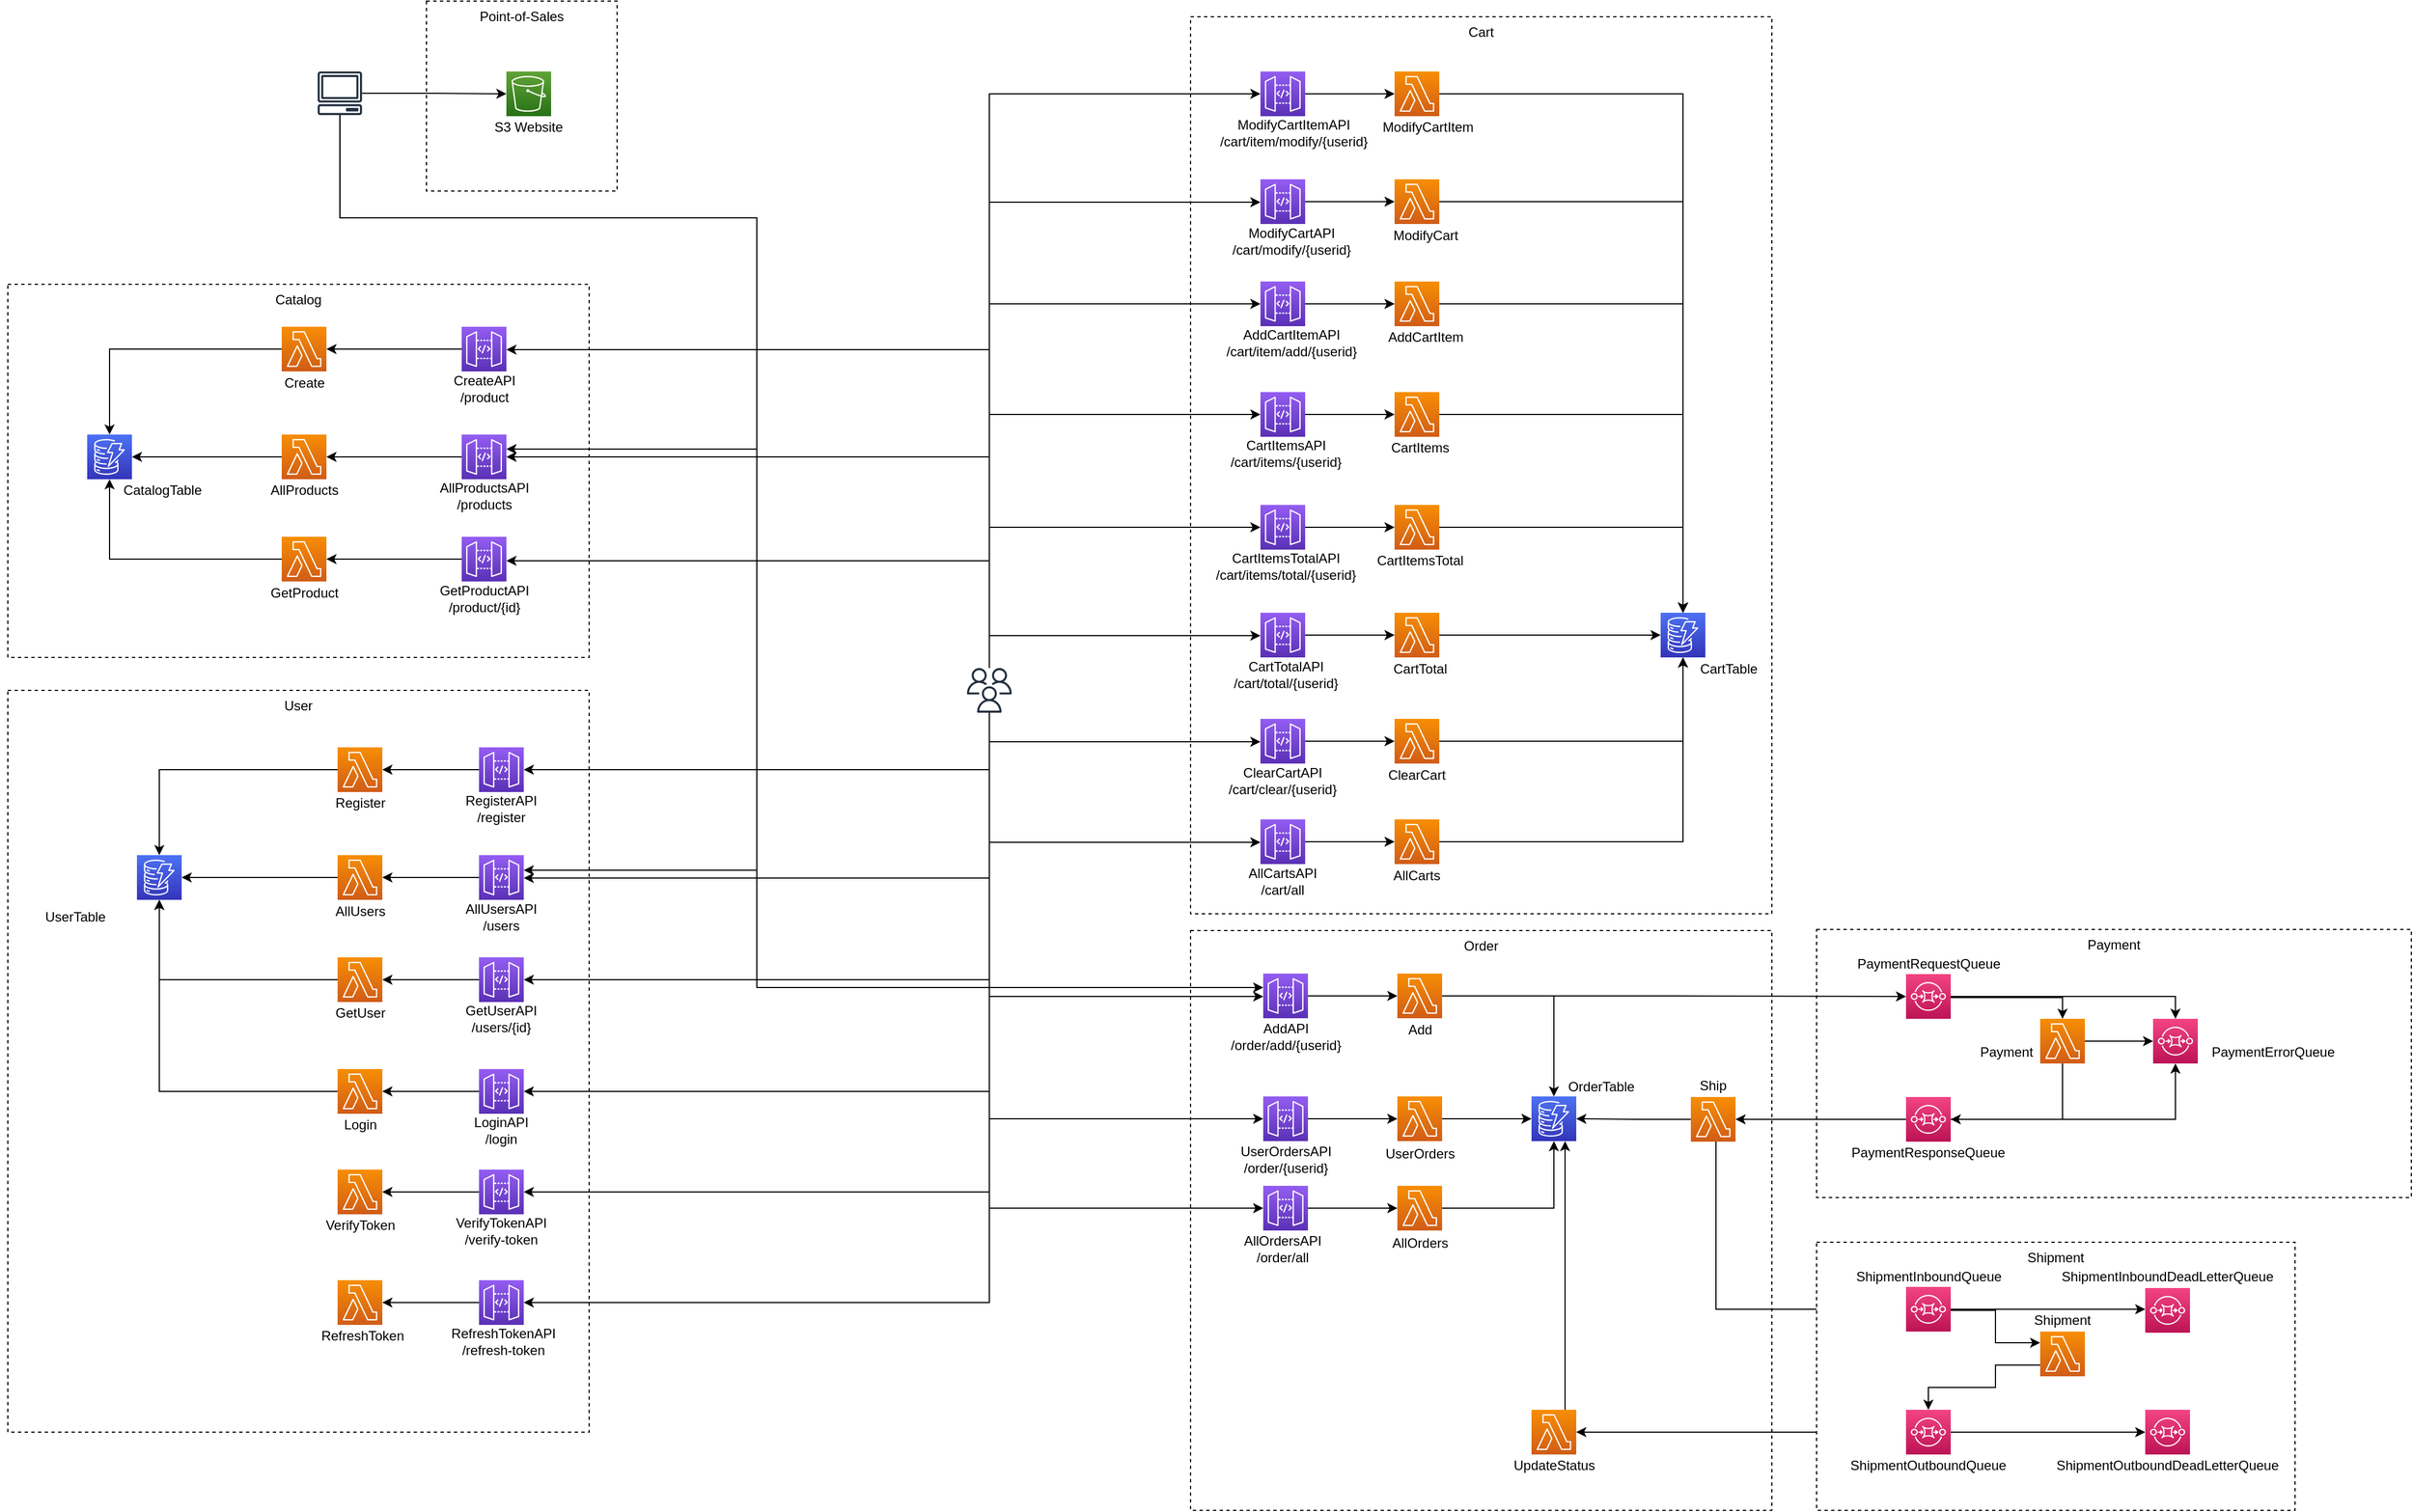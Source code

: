 <mxfile version="12.5.3" type="device"><diagram id="GlIQfp0PK4Rr-_UA781B" name="SQS"><mxGraphModel dx="2817" dy="1904" grid="0" gridSize="10" guides="1" tooltips="1" connect="1" arrows="1" fold="1" page="0" pageScale="1" pageWidth="850" pageHeight="1100" math="0" shadow="0"><root><mxCell id="0"/><mxCell id="1" parent="0"/><mxCell id="ciYeendHzN4KWBHaW0U7-104" value="Order" style="dashed=1;verticalAlign=top;fontStyle=0;" parent="1" vertex="1"><mxGeometry x="320" y="41" width="520" height="519" as="geometry"/></mxCell><mxCell id="ciYeendHzN4KWBHaW0U7-26" value="Payment" style="dashed=1;verticalAlign=top;fontStyle=0;" parent="1" vertex="1"><mxGeometry x="880" y="40" width="532" height="240" as="geometry"/></mxCell><mxCell id="ciYeendHzN4KWBHaW0U7-101" style="edgeStyle=orthogonalEdgeStyle;rounded=0;orthogonalLoop=1;jettySize=auto;html=1;" parent="1" source="AyliFi3YGTevJ2c-13lU-15" target="ciYeendHzN4KWBHaW0U7-62" edge="1"><mxGeometry relative="1" as="geometry"><mxPoint x="960" y="460" as="sourcePoint"/></mxGeometry></mxCell><mxCell id="65Og6Cd63HUB4HlVWynY-3" style="edgeStyle=orthogonalEdgeStyle;rounded=0;orthogonalLoop=1;jettySize=auto;html=1;" parent="1" source="ciYeendHzN4KWBHaW0U7-3" target="65Og6Cd63HUB4HlVWynY-1" edge="1"><mxGeometry relative="1" as="geometry"><Array as="points"><mxPoint x="1201" y="100"/></Array></mxGeometry></mxCell><mxCell id="ciYeendHzN4KWBHaW0U7-3" value="" style="outlineConnect=0;fontColor=#232F3E;gradientColor=#F34482;gradientDirection=north;fillColor=#BC1356;strokeColor=#ffffff;dashed=0;verticalLabelPosition=bottom;verticalAlign=top;align=center;html=1;fontSize=12;fontStyle=0;aspect=fixed;shape=mxgraph.aws4.resourceIcon;resIcon=mxgraph.aws4.sqs;" parent="1" vertex="1"><mxGeometry x="960" y="80" width="40" height="40" as="geometry"/></mxCell><mxCell id="ciYeendHzN4KWBHaW0U7-103" style="edgeStyle=orthogonalEdgeStyle;rounded=0;orthogonalLoop=1;jettySize=auto;html=1;" parent="1" source="ciYeendHzN4KWBHaW0U7-10" target="ciYeendHzN4KWBHaW0U7-55" edge="1"><mxGeometry relative="1" as="geometry"/></mxCell><mxCell id="65Og6Cd63HUB4HlVWynY-4" style="edgeStyle=orthogonalEdgeStyle;rounded=0;orthogonalLoop=1;jettySize=auto;html=1;" parent="1" source="ciYeendHzN4KWBHaW0U7-10" target="65Og6Cd63HUB4HlVWynY-1" edge="1"><mxGeometry relative="1" as="geometry"/></mxCell><mxCell id="ciYeendHzN4KWBHaW0U7-10" value="" style="outlineConnect=0;fontColor=#232F3E;gradientColor=#F34482;gradientDirection=north;fillColor=#BC1356;strokeColor=#ffffff;dashed=0;verticalLabelPosition=bottom;verticalAlign=top;align=center;html=1;fontSize=12;fontStyle=0;aspect=fixed;shape=mxgraph.aws4.resourceIcon;resIcon=mxgraph.aws4.sqs;" parent="1" vertex="1"><mxGeometry x="960" y="190" width="40" height="40" as="geometry"/></mxCell><mxCell id="ciYeendHzN4KWBHaW0U7-15" style="edgeStyle=orthogonalEdgeStyle;rounded=0;orthogonalLoop=1;jettySize=auto;html=1;" parent="1" source="ciYeendHzN4KWBHaW0U7-12" target="ciYeendHzN4KWBHaW0U7-10" edge="1"><mxGeometry relative="1" as="geometry"><Array as="points"><mxPoint x="1100" y="210"/></Array></mxGeometry></mxCell><mxCell id="65Og6Cd63HUB4HlVWynY-5" style="edgeStyle=orthogonalEdgeStyle;rounded=0;orthogonalLoop=1;jettySize=auto;html=1;" parent="1" source="ciYeendHzN4KWBHaW0U7-12" target="65Og6Cd63HUB4HlVWynY-1" edge="1"><mxGeometry relative="1" as="geometry"/></mxCell><mxCell id="ciYeendHzN4KWBHaW0U7-12" value="" style="outlineConnect=0;fontColor=#232F3E;gradientColor=#F78E04;gradientDirection=north;fillColor=#D05C17;strokeColor=#ffffff;dashed=0;verticalLabelPosition=bottom;verticalAlign=top;align=center;html=1;fontSize=12;fontStyle=0;aspect=fixed;shape=mxgraph.aws4.resourceIcon;resIcon=mxgraph.aws4.lambda;" parent="1" vertex="1"><mxGeometry x="1080" y="120" width="40" height="40" as="geometry"/></mxCell><mxCell id="ciYeendHzN4KWBHaW0U7-14" style="edgeStyle=orthogonalEdgeStyle;rounded=0;orthogonalLoop=1;jettySize=auto;html=1;" parent="1" source="ciYeendHzN4KWBHaW0U7-3" target="ciYeendHzN4KWBHaW0U7-12" edge="1"><mxGeometry relative="1" as="geometry"><Array as="points"><mxPoint x="1100" y="101"/></Array></mxGeometry></mxCell><mxCell id="ciYeendHzN4KWBHaW0U7-16" value="PaymentRequestQueue" style="text;html=1;strokeColor=none;fillColor=none;align=center;verticalAlign=middle;whiteSpace=wrap;rounded=0;" parent="1" vertex="1"><mxGeometry x="912.5" y="61" width="135" height="20" as="geometry"/></mxCell><mxCell id="ciYeendHzN4KWBHaW0U7-17" value="PaymentResponseQueue" style="text;html=1;strokeColor=none;fillColor=none;align=center;verticalAlign=middle;whiteSpace=wrap;rounded=0;" parent="1" vertex="1"><mxGeometry x="906" y="230" width="148" height="20" as="geometry"/></mxCell><mxCell id="ciYeendHzN4KWBHaW0U7-18" value="Payment" style="text;html=1;strokeColor=none;fillColor=none;align=center;verticalAlign=middle;whiteSpace=wrap;rounded=0;" parent="1" vertex="1"><mxGeometry x="1020" y="140" width="60" height="20" as="geometry"/></mxCell><mxCell id="ciYeendHzN4KWBHaW0U7-50" style="edgeStyle=orthogonalEdgeStyle;rounded=0;orthogonalLoop=1;jettySize=auto;html=1;" parent="1" source="ciYeendHzN4KWBHaW0U7-46" target="ciYeendHzN4KWBHaW0U7-47" edge="1"><mxGeometry relative="1" as="geometry"><Array as="points"><mxPoint x="645" y="100"/></Array></mxGeometry></mxCell><mxCell id="ciYeendHzN4KWBHaW0U7-100" style="edgeStyle=orthogonalEdgeStyle;rounded=0;orthogonalLoop=1;jettySize=auto;html=1;" parent="1" source="ciYeendHzN4KWBHaW0U7-46" target="ciYeendHzN4KWBHaW0U7-3" edge="1"><mxGeometry relative="1" as="geometry"/></mxCell><mxCell id="ciYeendHzN4KWBHaW0U7-46" value="" style="outlineConnect=0;fontColor=#232F3E;gradientColor=#F78E04;gradientDirection=north;fillColor=#D05C17;strokeColor=#ffffff;dashed=0;verticalLabelPosition=bottom;verticalAlign=top;align=center;html=1;fontSize=12;fontStyle=0;aspect=fixed;shape=mxgraph.aws4.resourceIcon;resIcon=mxgraph.aws4.lambda;" parent="1" vertex="1"><mxGeometry x="505" y="79.5" width="40" height="40" as="geometry"/></mxCell><mxCell id="ciYeendHzN4KWBHaW0U7-47" value="" style="outlineConnect=0;fontColor=#232F3E;gradientColor=#4D72F3;gradientDirection=north;fillColor=#3334B9;strokeColor=#ffffff;dashed=0;verticalLabelPosition=bottom;verticalAlign=top;align=center;html=1;fontSize=12;fontStyle=0;aspect=fixed;shape=mxgraph.aws4.resourceIcon;resIcon=mxgraph.aws4.dynamodb;" parent="1" vertex="1"><mxGeometry x="625" y="189.5" width="40" height="40" as="geometry"/></mxCell><mxCell id="ciYeendHzN4KWBHaW0U7-48" value="OrderTable" style="text;html=1;strokeColor=none;fillColor=none;align=center;verticalAlign=middle;whiteSpace=wrap;rounded=0;" parent="1" vertex="1"><mxGeometry x="619.5" y="170.5" width="135" height="20" as="geometry"/></mxCell><mxCell id="ciYeendHzN4KWBHaW0U7-49" value="Add" style="text;html=1;strokeColor=none;fillColor=none;align=center;verticalAlign=middle;whiteSpace=wrap;rounded=0;" parent="1" vertex="1"><mxGeometry x="457.5" y="119.5" width="135" height="20" as="geometry"/></mxCell><mxCell id="ciYeendHzN4KWBHaW0U7-53" style="edgeStyle=orthogonalEdgeStyle;rounded=0;orthogonalLoop=1;jettySize=auto;html=1;" parent="1" source="ciYeendHzN4KWBHaW0U7-52" target="ciYeendHzN4KWBHaW0U7-46" edge="1"><mxGeometry relative="1" as="geometry"/></mxCell><mxCell id="ciYeendHzN4KWBHaW0U7-52" value="" style="outlineConnect=0;fontColor=#232F3E;gradientColor=#945DF2;gradientDirection=north;fillColor=#5A30B5;strokeColor=#ffffff;dashed=0;verticalLabelPosition=bottom;verticalAlign=top;align=center;html=1;fontSize=12;fontStyle=0;aspect=fixed;shape=mxgraph.aws4.resourceIcon;resIcon=mxgraph.aws4.api_gateway;" parent="1" vertex="1"><mxGeometry x="385" y="79.5" width="40" height="40" as="geometry"/></mxCell><mxCell id="ciYeendHzN4KWBHaW0U7-54" value="AddAPI&lt;br&gt;/order/add/{userid}" style="text;html=1;strokeColor=none;fillColor=none;align=center;verticalAlign=middle;whiteSpace=wrap;rounded=0;" parent="1" vertex="1"><mxGeometry x="337.5" y="120.5" width="135" height="30" as="geometry"/></mxCell><mxCell id="ciYeendHzN4KWBHaW0U7-60" style="edgeStyle=orthogonalEdgeStyle;rounded=0;orthogonalLoop=1;jettySize=auto;html=1;" parent="1" source="ciYeendHzN4KWBHaW0U7-55" target="AyliFi3YGTevJ2c-13lU-13" edge="1"><mxGeometry relative="1" as="geometry"><Array as="points"><mxPoint x="790" y="380"/></Array><mxPoint x="960" y="380" as="targetPoint"/></mxGeometry></mxCell><mxCell id="ciYeendHzN4KWBHaW0U7-102" style="edgeStyle=orthogonalEdgeStyle;rounded=0;orthogonalLoop=1;jettySize=auto;html=1;" parent="1" source="ciYeendHzN4KWBHaW0U7-55" target="ciYeendHzN4KWBHaW0U7-47" edge="1"><mxGeometry relative="1" as="geometry"/></mxCell><mxCell id="ciYeendHzN4KWBHaW0U7-55" value="" style="outlineConnect=0;fontColor=#232F3E;gradientColor=#F78E04;gradientDirection=north;fillColor=#D05C17;strokeColor=#ffffff;dashed=0;verticalLabelPosition=bottom;verticalAlign=top;align=center;html=1;fontSize=12;fontStyle=0;aspect=fixed;shape=mxgraph.aws4.resourceIcon;resIcon=mxgraph.aws4.lambda;" parent="1" vertex="1"><mxGeometry x="767.5" y="190" width="40" height="40" as="geometry"/></mxCell><mxCell id="ciYeendHzN4KWBHaW0U7-56" value="Ship" style="text;html=1;strokeColor=none;fillColor=none;align=center;verticalAlign=middle;whiteSpace=wrap;rounded=0;" parent="1" vertex="1"><mxGeometry x="720" y="170" width="135" height="20" as="geometry"/></mxCell><mxCell id="ciYeendHzN4KWBHaW0U7-65" style="edgeStyle=orthogonalEdgeStyle;rounded=0;orthogonalLoop=1;jettySize=auto;html=1;" parent="1" source="ciYeendHzN4KWBHaW0U7-62" target="ciYeendHzN4KWBHaW0U7-47" edge="1"><mxGeometry relative="1" as="geometry"><Array as="points"><mxPoint x="655" y="400"/><mxPoint x="655" y="400"/></Array></mxGeometry></mxCell><mxCell id="ciYeendHzN4KWBHaW0U7-62" value="" style="outlineConnect=0;fontColor=#232F3E;gradientColor=#F78E04;gradientDirection=north;fillColor=#D05C17;strokeColor=#ffffff;dashed=0;verticalLabelPosition=bottom;verticalAlign=top;align=center;html=1;fontSize=12;fontStyle=0;aspect=fixed;shape=mxgraph.aws4.resourceIcon;resIcon=mxgraph.aws4.lambda;" parent="1" vertex="1"><mxGeometry x="625" y="470" width="40" height="40" as="geometry"/></mxCell><mxCell id="ciYeendHzN4KWBHaW0U7-63" value="UpdateStatus" style="text;html=1;strokeColor=none;fillColor=none;align=center;verticalAlign=middle;whiteSpace=wrap;rounded=0;" parent="1" vertex="1"><mxGeometry x="577.5" y="510" width="135" height="20" as="geometry"/></mxCell><mxCell id="ciYeendHzN4KWBHaW0U7-80" style="edgeStyle=orthogonalEdgeStyle;rounded=0;orthogonalLoop=1;jettySize=auto;html=1;" parent="1" source="ciYeendHzN4KWBHaW0U7-75" target="ciYeendHzN4KWBHaW0U7-47" edge="1"><mxGeometry relative="1" as="geometry"/></mxCell><mxCell id="ciYeendHzN4KWBHaW0U7-75" value="" style="outlineConnect=0;fontColor=#232F3E;gradientColor=#F78E04;gradientDirection=north;fillColor=#D05C17;strokeColor=#ffffff;dashed=0;verticalLabelPosition=bottom;verticalAlign=top;align=center;html=1;fontSize=12;fontStyle=0;aspect=fixed;shape=mxgraph.aws4.resourceIcon;resIcon=mxgraph.aws4.lambda;" parent="1" vertex="1"><mxGeometry x="505" y="269.5" width="40" height="40" as="geometry"/></mxCell><mxCell id="ciYeendHzN4KWBHaW0U7-76" value="AllOrders" style="text;html=1;strokeColor=none;fillColor=none;align=center;verticalAlign=middle;whiteSpace=wrap;rounded=0;" parent="1" vertex="1"><mxGeometry x="457.5" y="310.5" width="135" height="20" as="geometry"/></mxCell><mxCell id="ciYeendHzN4KWBHaW0U7-79" style="edgeStyle=orthogonalEdgeStyle;rounded=0;orthogonalLoop=1;jettySize=auto;html=1;" parent="1" source="ciYeendHzN4KWBHaW0U7-77" target="ciYeendHzN4KWBHaW0U7-75" edge="1"><mxGeometry relative="1" as="geometry"/></mxCell><mxCell id="ciYeendHzN4KWBHaW0U7-77" value="" style="outlineConnect=0;fontColor=#232F3E;gradientColor=#945DF2;gradientDirection=north;fillColor=#5A30B5;strokeColor=#ffffff;dashed=0;verticalLabelPosition=bottom;verticalAlign=top;align=center;html=1;fontSize=12;fontStyle=0;aspect=fixed;shape=mxgraph.aws4.resourceIcon;resIcon=mxgraph.aws4.api_gateway;" parent="1" vertex="1"><mxGeometry x="385" y="269.5" width="40" height="40" as="geometry"/></mxCell><mxCell id="ciYeendHzN4KWBHaW0U7-78" value="AllOrdersAPI&lt;br&gt;/order/all" style="text;html=1;strokeColor=none;fillColor=none;align=center;verticalAlign=middle;whiteSpace=wrap;rounded=0;" parent="1" vertex="1"><mxGeometry x="335" y="310.5" width="135" height="30" as="geometry"/></mxCell><mxCell id="ciYeendHzN4KWBHaW0U7-87" style="edgeStyle=orthogonalEdgeStyle;rounded=0;orthogonalLoop=1;jettySize=auto;html=1;" parent="1" source="ciYeendHzN4KWBHaW0U7-81" target="ciYeendHzN4KWBHaW0U7-47" edge="1"><mxGeometry relative="1" as="geometry"/></mxCell><mxCell id="ciYeendHzN4KWBHaW0U7-81" value="" style="outlineConnect=0;fontColor=#232F3E;gradientColor=#F78E04;gradientDirection=north;fillColor=#D05C17;strokeColor=#ffffff;dashed=0;verticalLabelPosition=bottom;verticalAlign=top;align=center;html=1;fontSize=12;fontStyle=0;aspect=fixed;shape=mxgraph.aws4.resourceIcon;resIcon=mxgraph.aws4.lambda;" parent="1" vertex="1"><mxGeometry x="505" y="189.5" width="40" height="40" as="geometry"/></mxCell><mxCell id="ciYeendHzN4KWBHaW0U7-83" style="edgeStyle=orthogonalEdgeStyle;rounded=0;orthogonalLoop=1;jettySize=auto;html=1;" parent="1" source="ciYeendHzN4KWBHaW0U7-84" target="ciYeendHzN4KWBHaW0U7-81" edge="1"><mxGeometry relative="1" as="geometry"/></mxCell><mxCell id="ciYeendHzN4KWBHaW0U7-84" value="" style="outlineConnect=0;fontColor=#232F3E;gradientColor=#945DF2;gradientDirection=north;fillColor=#5A30B5;strokeColor=#ffffff;dashed=0;verticalLabelPosition=bottom;verticalAlign=top;align=center;html=1;fontSize=12;fontStyle=0;aspect=fixed;shape=mxgraph.aws4.resourceIcon;resIcon=mxgraph.aws4.api_gateway;" parent="1" vertex="1"><mxGeometry x="385" y="189.5" width="40" height="40" as="geometry"/></mxCell><mxCell id="ciYeendHzN4KWBHaW0U7-85" value="UserOrdersAPI&lt;br&gt;/order/{userid}" style="text;html=1;strokeColor=none;fillColor=none;align=center;verticalAlign=middle;whiteSpace=wrap;rounded=0;" parent="1" vertex="1"><mxGeometry x="337.5" y="230.5" width="135" height="30" as="geometry"/></mxCell><mxCell id="ciYeendHzN4KWBHaW0U7-86" value="UserOrders" style="text;html=1;strokeColor=none;fillColor=none;align=center;verticalAlign=middle;whiteSpace=wrap;rounded=0;" parent="1" vertex="1"><mxGeometry x="457.5" y="230.5" width="135" height="20" as="geometry"/></mxCell><mxCell id="ciYeendHzN4KWBHaW0U7-107" style="edgeStyle=orthogonalEdgeStyle;rounded=0;orthogonalLoop=1;jettySize=auto;html=1;" parent="1" source="ciYeendHzN4KWBHaW0U7-105" target="ciYeendHzN4KWBHaW0U7-52" edge="1"><mxGeometry relative="1" as="geometry"><Array as="points"><mxPoint x="140" y="100"/></Array></mxGeometry></mxCell><mxCell id="ciYeendHzN4KWBHaW0U7-108" style="edgeStyle=orthogonalEdgeStyle;rounded=0;orthogonalLoop=1;jettySize=auto;html=1;" parent="1" source="ciYeendHzN4KWBHaW0U7-105" target="ciYeendHzN4KWBHaW0U7-84" edge="1"><mxGeometry relative="1" as="geometry"><Array as="points"><mxPoint x="180" y="209.5"/><mxPoint x="180" y="209.5"/></Array></mxGeometry></mxCell><mxCell id="ciYeendHzN4KWBHaW0U7-109" style="edgeStyle=orthogonalEdgeStyle;rounded=0;orthogonalLoop=1;jettySize=auto;html=1;" parent="1" source="ciYeendHzN4KWBHaW0U7-105" target="ciYeendHzN4KWBHaW0U7-77" edge="1"><mxGeometry relative="1" as="geometry"><Array as="points"><mxPoint x="140" y="289.5"/></Array></mxGeometry></mxCell><mxCell id="AyliFi3YGTevJ2c-13lU-83" style="edgeStyle=orthogonalEdgeStyle;rounded=0;orthogonalLoop=1;jettySize=auto;html=1;" parent="1" source="ciYeendHzN4KWBHaW0U7-105" target="AyliFi3YGTevJ2c-13lU-57" edge="1"><mxGeometry relative="1" as="geometry"><Array as="points"><mxPoint x="140" y="-38"/></Array></mxGeometry></mxCell><mxCell id="AyliFi3YGTevJ2c-13lU-84" style="edgeStyle=orthogonalEdgeStyle;rounded=0;orthogonalLoop=1;jettySize=auto;html=1;" parent="1" source="ciYeendHzN4KWBHaW0U7-105" target="AyliFi3YGTevJ2c-13lU-52" edge="1"><mxGeometry relative="1" as="geometry"><Array as="points"><mxPoint x="140" y="-128"/></Array></mxGeometry></mxCell><mxCell id="AyliFi3YGTevJ2c-13lU-85" style="edgeStyle=orthogonalEdgeStyle;rounded=0;orthogonalLoop=1;jettySize=auto;html=1;" parent="1" source="ciYeendHzN4KWBHaW0U7-105" target="AyliFi3YGTevJ2c-13lU-42" edge="1"><mxGeometry relative="1" as="geometry"><Array as="points"><mxPoint x="140" y="-223"/></Array></mxGeometry></mxCell><mxCell id="AyliFi3YGTevJ2c-13lU-86" style="edgeStyle=orthogonalEdgeStyle;rounded=0;orthogonalLoop=1;jettySize=auto;html=1;" parent="1" source="ciYeendHzN4KWBHaW0U7-105" target="AyliFi3YGTevJ2c-13lU-37" edge="1"><mxGeometry relative="1" as="geometry"><Array as="points"><mxPoint x="140" y="-320"/></Array></mxGeometry></mxCell><mxCell id="AyliFi3YGTevJ2c-13lU-87" style="edgeStyle=orthogonalEdgeStyle;rounded=0;orthogonalLoop=1;jettySize=auto;html=1;" parent="1" source="ciYeendHzN4KWBHaW0U7-105" target="AyliFi3YGTevJ2c-13lU-4" edge="1"><mxGeometry relative="1" as="geometry"><Array as="points"><mxPoint x="140" y="-421"/></Array></mxGeometry></mxCell><mxCell id="AyliFi3YGTevJ2c-13lU-88" style="edgeStyle=orthogonalEdgeStyle;rounded=0;orthogonalLoop=1;jettySize=auto;html=1;" parent="1" source="ciYeendHzN4KWBHaW0U7-105" target="AyliFi3YGTevJ2c-13lU-62" edge="1"><mxGeometry relative="1" as="geometry"><Array as="points"><mxPoint x="140" y="-520"/></Array></mxGeometry></mxCell><mxCell id="AyliFi3YGTevJ2c-13lU-89" style="edgeStyle=orthogonalEdgeStyle;rounded=0;orthogonalLoop=1;jettySize=auto;html=1;" parent="1" source="ciYeendHzN4KWBHaW0U7-105" target="AyliFi3YGTevJ2c-13lU-67" edge="1"><mxGeometry relative="1" as="geometry"><Array as="points"><mxPoint x="140" y="-611"/></Array></mxGeometry></mxCell><mxCell id="AyliFi3YGTevJ2c-13lU-90" style="edgeStyle=orthogonalEdgeStyle;rounded=0;orthogonalLoop=1;jettySize=auto;html=1;" parent="1" source="ciYeendHzN4KWBHaW0U7-105" target="AyliFi3YGTevJ2c-13lU-72" edge="1"><mxGeometry relative="1" as="geometry"><Array as="points"><mxPoint x="140" y="-708"/></Array></mxGeometry></mxCell><mxCell id="FCpaehqNtsftZBkvPRr4-52" style="edgeStyle=orthogonalEdgeStyle;rounded=0;orthogonalLoop=1;jettySize=auto;html=1;" parent="1" source="ciYeendHzN4KWBHaW0U7-105" target="FCpaehqNtsftZBkvPRr4-49" edge="1"><mxGeometry relative="1" as="geometry"><Array as="points"><mxPoint x="140" y="-479"/></Array></mxGeometry></mxCell><mxCell id="FCpaehqNtsftZBkvPRr4-53" style="edgeStyle=orthogonalEdgeStyle;rounded=0;orthogonalLoop=1;jettySize=auto;html=1;" parent="1" source="ciYeendHzN4KWBHaW0U7-105" target="FCpaehqNtsftZBkvPRr4-43" edge="1"><mxGeometry relative="1" as="geometry"><Array as="points"><mxPoint x="140" y="-383"/></Array></mxGeometry></mxCell><mxCell id="FCpaehqNtsftZBkvPRr4-54" style="edgeStyle=orthogonalEdgeStyle;rounded=0;orthogonalLoop=1;jettySize=auto;html=1;" parent="1" source="ciYeendHzN4KWBHaW0U7-105" target="FCpaehqNtsftZBkvPRr4-37" edge="1"><mxGeometry relative="1" as="geometry"><Array as="points"><mxPoint x="140" y="-290"/></Array></mxGeometry></mxCell><mxCell id="xK-5kSghABpDWBLr4OKM-38" style="edgeStyle=orthogonalEdgeStyle;rounded=0;orthogonalLoop=1;jettySize=auto;html=1;" parent="1" source="ciYeendHzN4KWBHaW0U7-105" target="xK-5kSghABpDWBLr4OKM-19" edge="1"><mxGeometry relative="1" as="geometry"><Array as="points"><mxPoint x="140" y="-103"/></Array></mxGeometry></mxCell><mxCell id="xK-5kSghABpDWBLr4OKM-39" style="edgeStyle=orthogonalEdgeStyle;rounded=0;orthogonalLoop=1;jettySize=auto;html=1;" parent="1" source="ciYeendHzN4KWBHaW0U7-105" target="xK-5kSghABpDWBLr4OKM-34" edge="1"><mxGeometry relative="1" as="geometry"><Array as="points"><mxPoint x="140" y="374"/></Array></mxGeometry></mxCell><mxCell id="xK-5kSghABpDWBLr4OKM-40" style="edgeStyle=orthogonalEdgeStyle;rounded=0;orthogonalLoop=1;jettySize=auto;html=1;" parent="1" source="ciYeendHzN4KWBHaW0U7-105" target="xK-5kSghABpDWBLr4OKM-29" edge="1"><mxGeometry relative="1" as="geometry"><Array as="points"><mxPoint x="140" y="275"/></Array></mxGeometry></mxCell><mxCell id="xK-5kSghABpDWBLr4OKM-41" style="edgeStyle=orthogonalEdgeStyle;rounded=0;orthogonalLoop=1;jettySize=auto;html=1;" parent="1" source="ciYeendHzN4KWBHaW0U7-105" target="xK-5kSghABpDWBLr4OKM-24" edge="1"><mxGeometry relative="1" as="geometry"><Array as="points"><mxPoint x="140" y="185"/></Array></mxGeometry></mxCell><mxCell id="xK-5kSghABpDWBLr4OKM-42" style="edgeStyle=orthogonalEdgeStyle;rounded=0;orthogonalLoop=1;jettySize=auto;html=1;" parent="1" source="ciYeendHzN4KWBHaW0U7-105" target="xK-5kSghABpDWBLr4OKM-13" edge="1"><mxGeometry relative="1" as="geometry"><Array as="points"><mxPoint x="140" y="-6"/></Array></mxGeometry></mxCell><mxCell id="xK-5kSghABpDWBLr4OKM-43" style="edgeStyle=orthogonalEdgeStyle;rounded=0;orthogonalLoop=1;jettySize=auto;html=1;" parent="1" source="ciYeendHzN4KWBHaW0U7-105" target="xK-5kSghABpDWBLr4OKM-7" edge="1"><mxGeometry relative="1" as="geometry"><Array as="points"><mxPoint x="140" y="85"/></Array></mxGeometry></mxCell><mxCell id="ciYeendHzN4KWBHaW0U7-105" value="" style="outlineConnect=0;fontColor=#232F3E;gradientColor=none;fillColor=#232F3E;strokeColor=none;dashed=0;verticalLabelPosition=bottom;verticalAlign=top;align=center;html=1;fontSize=12;fontStyle=0;aspect=fixed;pointerEvents=1;shape=mxgraph.aws4.users;" parent="1" vertex="1"><mxGeometry x="120" y="-194" width="40" height="40" as="geometry"/></mxCell><mxCell id="AyliFi3YGTevJ2c-13lU-1" value="Cart" style="dashed=1;verticalAlign=top;fontStyle=0;fillColor=none;" parent="1" vertex="1"><mxGeometry x="320" y="-777" width="520" height="803" as="geometry"/></mxCell><mxCell id="AyliFi3YGTevJ2c-13lU-2" value="" style="outlineConnect=0;fontColor=#232F3E;gradientColor=#4D72F3;gradientDirection=north;fillColor=#3334B9;strokeColor=#ffffff;dashed=0;verticalLabelPosition=bottom;verticalAlign=top;align=center;html=1;fontSize=12;fontStyle=0;aspect=fixed;shape=mxgraph.aws4.resourceIcon;resIcon=mxgraph.aws4.dynamodb;" parent="1" vertex="1"><mxGeometry x="740.5" y="-243.5" width="40" height="40" as="geometry"/></mxCell><mxCell id="AyliFi3YGTevJ2c-13lU-6" style="edgeStyle=orthogonalEdgeStyle;rounded=0;orthogonalLoop=1;jettySize=auto;html=1;" parent="1" source="AyliFi3YGTevJ2c-13lU-3" target="AyliFi3YGTevJ2c-13lU-2" edge="1"><mxGeometry relative="1" as="geometry"/></mxCell><mxCell id="AyliFi3YGTevJ2c-13lU-3" value="" style="outlineConnect=0;fontColor=#232F3E;gradientColor=#F78E04;gradientDirection=north;fillColor=#D05C17;strokeColor=#ffffff;dashed=0;verticalLabelPosition=bottom;verticalAlign=top;align=center;html=1;fontSize=12;fontStyle=0;aspect=fixed;shape=mxgraph.aws4.resourceIcon;resIcon=mxgraph.aws4.lambda;" parent="1" vertex="1"><mxGeometry x="502.5" y="-441" width="40" height="40" as="geometry"/></mxCell><mxCell id="AyliFi3YGTevJ2c-13lU-5" style="edgeStyle=orthogonalEdgeStyle;rounded=0;orthogonalLoop=1;jettySize=auto;html=1;" parent="1" source="AyliFi3YGTevJ2c-13lU-4" target="AyliFi3YGTevJ2c-13lU-3" edge="1"><mxGeometry relative="1" as="geometry"/></mxCell><mxCell id="AyliFi3YGTevJ2c-13lU-4" value="" style="outlineConnect=0;fontColor=#232F3E;gradientColor=#945DF2;gradientDirection=north;fillColor=#5A30B5;strokeColor=#ffffff;dashed=0;verticalLabelPosition=bottom;verticalAlign=top;align=center;html=1;fontSize=12;fontStyle=0;aspect=fixed;shape=mxgraph.aws4.resourceIcon;resIcon=mxgraph.aws4.api_gateway;" parent="1" vertex="1"><mxGeometry x="382.5" y="-441" width="40" height="40" as="geometry"/></mxCell><mxCell id="AyliFi3YGTevJ2c-13lU-11" value="Shipment" style="dashed=1;verticalAlign=top;fontStyle=0;" parent="1" vertex="1"><mxGeometry x="880" y="320" width="428" height="240" as="geometry"/></mxCell><mxCell id="AyliFi3YGTevJ2c-13lU-12" style="edgeStyle=orthogonalEdgeStyle;rounded=0;orthogonalLoop=1;jettySize=auto;html=1;" parent="1" source="AyliFi3YGTevJ2c-13lU-13" target="AyliFi3YGTevJ2c-13lU-22" edge="1"><mxGeometry relative="1" as="geometry"><Array as="points"><mxPoint x="1180" y="370"/></Array></mxGeometry></mxCell><mxCell id="AyliFi3YGTevJ2c-13lU-13" value="" style="outlineConnect=0;fontColor=#232F3E;gradientColor=#F34482;gradientDirection=north;fillColor=#BC1356;strokeColor=#ffffff;dashed=0;verticalLabelPosition=bottom;verticalAlign=top;align=center;html=1;fontSize=12;fontStyle=0;aspect=fixed;shape=mxgraph.aws4.resourceIcon;resIcon=mxgraph.aws4.sqs;" parent="1" vertex="1"><mxGeometry x="960" y="360" width="40" height="40" as="geometry"/></mxCell><mxCell id="AyliFi3YGTevJ2c-13lU-14" style="edgeStyle=orthogonalEdgeStyle;rounded=0;orthogonalLoop=1;jettySize=auto;html=1;" parent="1" source="AyliFi3YGTevJ2c-13lU-15" target="AyliFi3YGTevJ2c-13lU-24" edge="1"><mxGeometry relative="1" as="geometry"/></mxCell><mxCell id="AyliFi3YGTevJ2c-13lU-15" value="" style="outlineConnect=0;fontColor=#232F3E;gradientColor=#F34482;gradientDirection=north;fillColor=#BC1356;strokeColor=#ffffff;dashed=0;verticalLabelPosition=bottom;verticalAlign=top;align=center;html=1;fontSize=12;fontStyle=0;aspect=fixed;shape=mxgraph.aws4.resourceIcon;resIcon=mxgraph.aws4.sqs;" parent="1" vertex="1"><mxGeometry x="960" y="470" width="40" height="40" as="geometry"/></mxCell><mxCell id="AyliFi3YGTevJ2c-13lU-16" style="edgeStyle=orthogonalEdgeStyle;rounded=0;orthogonalLoop=1;jettySize=auto;html=1;" parent="1" source="AyliFi3YGTevJ2c-13lU-17" target="AyliFi3YGTevJ2c-13lU-15" edge="1"><mxGeometry relative="1" as="geometry"><Array as="points"><mxPoint x="1040" y="430"/><mxPoint x="1040" y="450"/></Array></mxGeometry></mxCell><mxCell id="AyliFi3YGTevJ2c-13lU-17" value="" style="outlineConnect=0;fontColor=#232F3E;gradientColor=#F78E04;gradientDirection=north;fillColor=#D05C17;strokeColor=#ffffff;dashed=0;verticalLabelPosition=bottom;verticalAlign=top;align=center;html=1;fontSize=12;fontStyle=0;aspect=fixed;shape=mxgraph.aws4.resourceIcon;resIcon=mxgraph.aws4.lambda;" parent="1" vertex="1"><mxGeometry x="1080" y="400" width="40" height="40" as="geometry"/></mxCell><mxCell id="AyliFi3YGTevJ2c-13lU-18" style="edgeStyle=orthogonalEdgeStyle;rounded=0;orthogonalLoop=1;jettySize=auto;html=1;" parent="1" source="AyliFi3YGTevJ2c-13lU-13" target="AyliFi3YGTevJ2c-13lU-17" edge="1"><mxGeometry relative="1" as="geometry"><Array as="points"><mxPoint x="1040" y="381"/><mxPoint x="1040" y="410"/></Array></mxGeometry></mxCell><mxCell id="AyliFi3YGTevJ2c-13lU-19" value="ShipmentInboundQueue" style="text;html=1;strokeColor=none;fillColor=none;align=center;verticalAlign=middle;whiteSpace=wrap;rounded=0;" parent="1" vertex="1"><mxGeometry x="912.5" y="341" width="135" height="20" as="geometry"/></mxCell><mxCell id="AyliFi3YGTevJ2c-13lU-20" value="ShipmentOutboundQueue" style="text;html=1;strokeColor=none;fillColor=none;align=center;verticalAlign=middle;whiteSpace=wrap;rounded=0;" parent="1" vertex="1"><mxGeometry x="906" y="510" width="148" height="20" as="geometry"/></mxCell><mxCell id="AyliFi3YGTevJ2c-13lU-21" value="Shipment" style="text;html=1;strokeColor=none;fillColor=none;align=center;verticalAlign=middle;whiteSpace=wrap;rounded=0;" parent="1" vertex="1"><mxGeometry x="1070" y="380" width="60" height="20" as="geometry"/></mxCell><mxCell id="AyliFi3YGTevJ2c-13lU-22" value="" style="outlineConnect=0;fontColor=#232F3E;gradientColor=#F34482;gradientDirection=north;fillColor=#BC1356;strokeColor=#ffffff;dashed=0;verticalLabelPosition=bottom;verticalAlign=top;align=center;html=1;fontSize=12;fontStyle=0;aspect=fixed;shape=mxgraph.aws4.resourceIcon;resIcon=mxgraph.aws4.sqs;" parent="1" vertex="1"><mxGeometry x="1174" y="361" width="40" height="40" as="geometry"/></mxCell><mxCell id="AyliFi3YGTevJ2c-13lU-23" value="ShipmentInboundDeadLetterQueue" style="text;html=1;strokeColor=none;fillColor=none;align=center;verticalAlign=middle;whiteSpace=wrap;rounded=0;" parent="1" vertex="1"><mxGeometry x="1152" y="341" width="84" height="20" as="geometry"/></mxCell><mxCell id="AyliFi3YGTevJ2c-13lU-24" value="" style="outlineConnect=0;fontColor=#232F3E;gradientColor=#F34482;gradientDirection=north;fillColor=#BC1356;strokeColor=#ffffff;dashed=0;verticalLabelPosition=bottom;verticalAlign=top;align=center;html=1;fontSize=12;fontStyle=0;aspect=fixed;shape=mxgraph.aws4.resourceIcon;resIcon=mxgraph.aws4.sqs;" parent="1" vertex="1"><mxGeometry x="1174" y="470" width="40" height="40" as="geometry"/></mxCell><mxCell id="AyliFi3YGTevJ2c-13lU-25" value="ShipmentOutboundDeadLetterQueue" style="text;html=1;strokeColor=none;fillColor=none;align=center;verticalAlign=middle;whiteSpace=wrap;rounded=0;" parent="1" vertex="1"><mxGeometry x="1152" y="510" width="84" height="20" as="geometry"/></mxCell><mxCell id="AyliFi3YGTevJ2c-13lU-28" value="CartTable" style="text;html=1;strokeColor=none;fillColor=none;align=center;verticalAlign=middle;whiteSpace=wrap;rounded=0;" parent="1" vertex="1"><mxGeometry x="734" y="-203.5" width="135" height="20" as="geometry"/></mxCell><mxCell id="AyliFi3YGTevJ2c-13lU-29" value="CartItems" style="text;html=1;strokeColor=none;fillColor=none;align=center;verticalAlign=middle;whiteSpace=wrap;rounded=0;" parent="1" vertex="1"><mxGeometry x="457.5" y="-401" width="135" height="20" as="geometry"/></mxCell><mxCell id="AyliFi3YGTevJ2c-13lU-30" value="CartItemsAPI&lt;br&gt;/cart/items/{userid}" style="text;html=1;strokeColor=none;fillColor=none;align=center;verticalAlign=middle;whiteSpace=wrap;rounded=0;" parent="1" vertex="1"><mxGeometry x="337.5" y="-401" width="135" height="30" as="geometry"/></mxCell><mxCell id="AyliFi3YGTevJ2c-13lU-78" style="edgeStyle=orthogonalEdgeStyle;rounded=0;orthogonalLoop=1;jettySize=auto;html=1;" parent="1" source="AyliFi3YGTevJ2c-13lU-35" target="AyliFi3YGTevJ2c-13lU-2" edge="1"><mxGeometry relative="1" as="geometry"/></mxCell><mxCell id="AyliFi3YGTevJ2c-13lU-35" value="" style="outlineConnect=0;fontColor=#232F3E;gradientColor=#F78E04;gradientDirection=north;fillColor=#D05C17;strokeColor=#ffffff;dashed=0;verticalLabelPosition=bottom;verticalAlign=top;align=center;html=1;fontSize=12;fontStyle=0;aspect=fixed;shape=mxgraph.aws4.resourceIcon;resIcon=mxgraph.aws4.lambda;" parent="1" vertex="1"><mxGeometry x="502.5" y="-340" width="40" height="40" as="geometry"/></mxCell><mxCell id="AyliFi3YGTevJ2c-13lU-36" style="edgeStyle=orthogonalEdgeStyle;rounded=0;orthogonalLoop=1;jettySize=auto;html=1;" parent="1" source="AyliFi3YGTevJ2c-13lU-37" target="AyliFi3YGTevJ2c-13lU-35" edge="1"><mxGeometry relative="1" as="geometry"/></mxCell><mxCell id="AyliFi3YGTevJ2c-13lU-37" value="" style="outlineConnect=0;fontColor=#232F3E;gradientColor=#945DF2;gradientDirection=north;fillColor=#5A30B5;strokeColor=#ffffff;dashed=0;verticalLabelPosition=bottom;verticalAlign=top;align=center;html=1;fontSize=12;fontStyle=0;aspect=fixed;shape=mxgraph.aws4.resourceIcon;resIcon=mxgraph.aws4.api_gateway;" parent="1" vertex="1"><mxGeometry x="382.5" y="-340" width="40" height="40" as="geometry"/></mxCell><mxCell id="AyliFi3YGTevJ2c-13lU-38" value="CartItemsTotal" style="text;html=1;strokeColor=none;fillColor=none;align=center;verticalAlign=middle;whiteSpace=wrap;rounded=0;" parent="1" vertex="1"><mxGeometry x="457.5" y="-300" width="135" height="20" as="geometry"/></mxCell><mxCell id="AyliFi3YGTevJ2c-13lU-39" value="CartItemsTotalAPI&lt;br&gt;/cart/items/total/{userid}" style="text;html=1;strokeColor=none;fillColor=none;align=center;verticalAlign=middle;whiteSpace=wrap;rounded=0;" parent="1" vertex="1"><mxGeometry x="337.5" y="-300" width="135" height="30" as="geometry"/></mxCell><mxCell id="AyliFi3YGTevJ2c-13lU-80" style="edgeStyle=orthogonalEdgeStyle;rounded=0;orthogonalLoop=1;jettySize=auto;html=1;" parent="1" source="AyliFi3YGTevJ2c-13lU-40" target="AyliFi3YGTevJ2c-13lU-2" edge="1"><mxGeometry relative="1" as="geometry"/></mxCell><mxCell id="AyliFi3YGTevJ2c-13lU-40" value="" style="outlineConnect=0;fontColor=#232F3E;gradientColor=#F78E04;gradientDirection=north;fillColor=#D05C17;strokeColor=#ffffff;dashed=0;verticalLabelPosition=bottom;verticalAlign=top;align=center;html=1;fontSize=12;fontStyle=0;aspect=fixed;shape=mxgraph.aws4.resourceIcon;resIcon=mxgraph.aws4.lambda;" parent="1" vertex="1"><mxGeometry x="502.5" y="-243.5" width="40" height="40" as="geometry"/></mxCell><mxCell id="AyliFi3YGTevJ2c-13lU-41" style="edgeStyle=orthogonalEdgeStyle;rounded=0;orthogonalLoop=1;jettySize=auto;html=1;" parent="1" source="AyliFi3YGTevJ2c-13lU-42" target="AyliFi3YGTevJ2c-13lU-40" edge="1"><mxGeometry relative="1" as="geometry"/></mxCell><mxCell id="AyliFi3YGTevJ2c-13lU-42" value="" style="outlineConnect=0;fontColor=#232F3E;gradientColor=#945DF2;gradientDirection=north;fillColor=#5A30B5;strokeColor=#ffffff;dashed=0;verticalLabelPosition=bottom;verticalAlign=top;align=center;html=1;fontSize=12;fontStyle=0;aspect=fixed;shape=mxgraph.aws4.resourceIcon;resIcon=mxgraph.aws4.api_gateway;" parent="1" vertex="1"><mxGeometry x="382.5" y="-243.5" width="40" height="40" as="geometry"/></mxCell><mxCell id="AyliFi3YGTevJ2c-13lU-43" value="CartTotal" style="text;html=1;strokeColor=none;fillColor=none;align=center;verticalAlign=middle;whiteSpace=wrap;rounded=0;" parent="1" vertex="1"><mxGeometry x="457.5" y="-203.5" width="135" height="20" as="geometry"/></mxCell><mxCell id="AyliFi3YGTevJ2c-13lU-44" value="CartTotalAPI&lt;br&gt;/cart/total/{userid}" style="text;html=1;strokeColor=none;fillColor=none;align=center;verticalAlign=middle;whiteSpace=wrap;rounded=0;" parent="1" vertex="1"><mxGeometry x="337.5" y="-203.5" width="135" height="30" as="geometry"/></mxCell><mxCell id="AyliFi3YGTevJ2c-13lU-81" style="edgeStyle=orthogonalEdgeStyle;rounded=0;orthogonalLoop=1;jettySize=auto;html=1;" parent="1" source="AyliFi3YGTevJ2c-13lU-50" target="AyliFi3YGTevJ2c-13lU-2" edge="1"><mxGeometry relative="1" as="geometry"/></mxCell><mxCell id="AyliFi3YGTevJ2c-13lU-50" value="" style="outlineConnect=0;fontColor=#232F3E;gradientColor=#F78E04;gradientDirection=north;fillColor=#D05C17;strokeColor=#ffffff;dashed=0;verticalLabelPosition=bottom;verticalAlign=top;align=center;html=1;fontSize=12;fontStyle=0;aspect=fixed;shape=mxgraph.aws4.resourceIcon;resIcon=mxgraph.aws4.lambda;" parent="1" vertex="1"><mxGeometry x="502.5" y="-148.5" width="40" height="40" as="geometry"/></mxCell><mxCell id="AyliFi3YGTevJ2c-13lU-51" style="edgeStyle=orthogonalEdgeStyle;rounded=0;orthogonalLoop=1;jettySize=auto;html=1;" parent="1" source="AyliFi3YGTevJ2c-13lU-52" target="AyliFi3YGTevJ2c-13lU-50" edge="1"><mxGeometry relative="1" as="geometry"/></mxCell><mxCell id="AyliFi3YGTevJ2c-13lU-52" value="" style="outlineConnect=0;fontColor=#232F3E;gradientColor=#945DF2;gradientDirection=north;fillColor=#5A30B5;strokeColor=#ffffff;dashed=0;verticalLabelPosition=bottom;verticalAlign=top;align=center;html=1;fontSize=12;fontStyle=0;aspect=fixed;shape=mxgraph.aws4.resourceIcon;resIcon=mxgraph.aws4.api_gateway;" parent="1" vertex="1"><mxGeometry x="382.5" y="-148.5" width="40" height="40" as="geometry"/></mxCell><mxCell id="AyliFi3YGTevJ2c-13lU-53" value="ClearCart" style="text;html=1;strokeColor=none;fillColor=none;align=center;verticalAlign=middle;whiteSpace=wrap;rounded=0;" parent="1" vertex="1"><mxGeometry x="455" y="-108.5" width="135" height="20" as="geometry"/></mxCell><mxCell id="AyliFi3YGTevJ2c-13lU-54" value="ClearCartAPI&lt;br&gt;/cart/clear/{userid}" style="text;html=1;strokeColor=none;fillColor=none;align=center;verticalAlign=middle;whiteSpace=wrap;rounded=0;" parent="1" vertex="1"><mxGeometry x="335" y="-108.5" width="135" height="30" as="geometry"/></mxCell><mxCell id="AyliFi3YGTevJ2c-13lU-82" style="edgeStyle=orthogonalEdgeStyle;rounded=0;orthogonalLoop=1;jettySize=auto;html=1;" parent="1" source="AyliFi3YGTevJ2c-13lU-55" target="AyliFi3YGTevJ2c-13lU-2" edge="1"><mxGeometry relative="1" as="geometry"/></mxCell><mxCell id="AyliFi3YGTevJ2c-13lU-55" value="" style="outlineConnect=0;fontColor=#232F3E;gradientColor=#F78E04;gradientDirection=north;fillColor=#D05C17;strokeColor=#ffffff;dashed=0;verticalLabelPosition=bottom;verticalAlign=top;align=center;html=1;fontSize=12;fontStyle=0;aspect=fixed;shape=mxgraph.aws4.resourceIcon;resIcon=mxgraph.aws4.lambda;" parent="1" vertex="1"><mxGeometry x="502.5" y="-58.5" width="40" height="40" as="geometry"/></mxCell><mxCell id="AyliFi3YGTevJ2c-13lU-56" style="edgeStyle=orthogonalEdgeStyle;rounded=0;orthogonalLoop=1;jettySize=auto;html=1;" parent="1" source="AyliFi3YGTevJ2c-13lU-57" target="AyliFi3YGTevJ2c-13lU-55" edge="1"><mxGeometry relative="1" as="geometry"/></mxCell><mxCell id="AyliFi3YGTevJ2c-13lU-57" value="" style="outlineConnect=0;fontColor=#232F3E;gradientColor=#945DF2;gradientDirection=north;fillColor=#5A30B5;strokeColor=#ffffff;dashed=0;verticalLabelPosition=bottom;verticalAlign=top;align=center;html=1;fontSize=12;fontStyle=0;aspect=fixed;shape=mxgraph.aws4.resourceIcon;resIcon=mxgraph.aws4.api_gateway;" parent="1" vertex="1"><mxGeometry x="382.5" y="-58.5" width="40" height="40" as="geometry"/></mxCell><mxCell id="AyliFi3YGTevJ2c-13lU-58" value="AllCarts" style="text;html=1;strokeColor=none;fillColor=none;align=center;verticalAlign=middle;whiteSpace=wrap;rounded=0;" parent="1" vertex="1"><mxGeometry x="455" y="-18.5" width="135" height="20" as="geometry"/></mxCell><mxCell id="AyliFi3YGTevJ2c-13lU-59" value="AllCartsAPI&lt;br&gt;/cart/all" style="text;html=1;strokeColor=none;fillColor=none;align=center;verticalAlign=middle;whiteSpace=wrap;rounded=0;" parent="1" vertex="1"><mxGeometry x="335" y="-18.5" width="135" height="30" as="geometry"/></mxCell><mxCell id="AyliFi3YGTevJ2c-13lU-77" style="edgeStyle=orthogonalEdgeStyle;rounded=0;orthogonalLoop=1;jettySize=auto;html=1;" parent="1" source="AyliFi3YGTevJ2c-13lU-60" target="AyliFi3YGTevJ2c-13lU-2" edge="1"><mxGeometry relative="1" as="geometry"/></mxCell><mxCell id="AyliFi3YGTevJ2c-13lU-60" value="" style="outlineConnect=0;fontColor=#232F3E;gradientColor=#F78E04;gradientDirection=north;fillColor=#D05C17;strokeColor=#ffffff;dashed=0;verticalLabelPosition=bottom;verticalAlign=top;align=center;html=1;fontSize=12;fontStyle=0;aspect=fixed;shape=mxgraph.aws4.resourceIcon;resIcon=mxgraph.aws4.lambda;" parent="1" vertex="1"><mxGeometry x="502.5" y="-540" width="40" height="40" as="geometry"/></mxCell><mxCell id="AyliFi3YGTevJ2c-13lU-61" style="edgeStyle=orthogonalEdgeStyle;rounded=0;orthogonalLoop=1;jettySize=auto;html=1;" parent="1" source="AyliFi3YGTevJ2c-13lU-62" target="AyliFi3YGTevJ2c-13lU-60" edge="1"><mxGeometry relative="1" as="geometry"/></mxCell><mxCell id="AyliFi3YGTevJ2c-13lU-62" value="" style="outlineConnect=0;fontColor=#232F3E;gradientColor=#945DF2;gradientDirection=north;fillColor=#5A30B5;strokeColor=#ffffff;dashed=0;verticalLabelPosition=bottom;verticalAlign=top;align=center;html=1;fontSize=12;fontStyle=0;aspect=fixed;shape=mxgraph.aws4.resourceIcon;resIcon=mxgraph.aws4.api_gateway;" parent="1" vertex="1"><mxGeometry x="382.5" y="-540" width="40" height="40" as="geometry"/></mxCell><mxCell id="AyliFi3YGTevJ2c-13lU-63" value="AddCartItem" style="text;html=1;strokeColor=none;fillColor=none;align=center;verticalAlign=middle;whiteSpace=wrap;rounded=0;" parent="1" vertex="1"><mxGeometry x="462.5" y="-500" width="135" height="20" as="geometry"/></mxCell><mxCell id="AyliFi3YGTevJ2c-13lU-64" value="AddCartItemAPI&lt;br&gt;/cart/item/add/{userid}" style="text;html=1;strokeColor=none;fillColor=none;align=center;verticalAlign=middle;whiteSpace=wrap;rounded=0;" parent="1" vertex="1"><mxGeometry x="342.5" y="-500" width="135" height="30" as="geometry"/></mxCell><mxCell id="AyliFi3YGTevJ2c-13lU-76" style="edgeStyle=orthogonalEdgeStyle;rounded=0;orthogonalLoop=1;jettySize=auto;html=1;" parent="1" source="AyliFi3YGTevJ2c-13lU-65" target="AyliFi3YGTevJ2c-13lU-2" edge="1"><mxGeometry relative="1" as="geometry"/></mxCell><mxCell id="AyliFi3YGTevJ2c-13lU-65" value="" style="outlineConnect=0;fontColor=#232F3E;gradientColor=#F78E04;gradientDirection=north;fillColor=#D05C17;strokeColor=#ffffff;dashed=0;verticalLabelPosition=bottom;verticalAlign=top;align=center;html=1;fontSize=12;fontStyle=0;aspect=fixed;shape=mxgraph.aws4.resourceIcon;resIcon=mxgraph.aws4.lambda;" parent="1" vertex="1"><mxGeometry x="502.5" y="-631.5" width="40" height="40" as="geometry"/></mxCell><mxCell id="AyliFi3YGTevJ2c-13lU-66" style="edgeStyle=orthogonalEdgeStyle;rounded=0;orthogonalLoop=1;jettySize=auto;html=1;" parent="1" source="AyliFi3YGTevJ2c-13lU-67" target="AyliFi3YGTevJ2c-13lU-65" edge="1"><mxGeometry relative="1" as="geometry"/></mxCell><mxCell id="AyliFi3YGTevJ2c-13lU-67" value="" style="outlineConnect=0;fontColor=#232F3E;gradientColor=#945DF2;gradientDirection=north;fillColor=#5A30B5;strokeColor=#ffffff;dashed=0;verticalLabelPosition=bottom;verticalAlign=top;align=center;html=1;fontSize=12;fontStyle=0;aspect=fixed;shape=mxgraph.aws4.resourceIcon;resIcon=mxgraph.aws4.api_gateway;" parent="1" vertex="1"><mxGeometry x="382.5" y="-631.5" width="40" height="40" as="geometry"/></mxCell><mxCell id="AyliFi3YGTevJ2c-13lU-68" value="ModifyCartAPI&lt;br&gt;/cart/modify/{userid}" style="text;html=1;strokeColor=none;fillColor=none;align=center;verticalAlign=middle;whiteSpace=wrap;rounded=0;" parent="1" vertex="1"><mxGeometry x="342.5" y="-591.5" width="135" height="30" as="geometry"/></mxCell><mxCell id="AyliFi3YGTevJ2c-13lU-69" value="ModifyCart" style="text;html=1;strokeColor=none;fillColor=none;align=center;verticalAlign=middle;whiteSpace=wrap;rounded=0;" parent="1" vertex="1"><mxGeometry x="462.5" y="-591.5" width="135" height="20" as="geometry"/></mxCell><mxCell id="AyliFi3YGTevJ2c-13lU-75" style="edgeStyle=orthogonalEdgeStyle;rounded=0;orthogonalLoop=1;jettySize=auto;html=1;" parent="1" source="AyliFi3YGTevJ2c-13lU-70" target="AyliFi3YGTevJ2c-13lU-2" edge="1"><mxGeometry relative="1" as="geometry"/></mxCell><mxCell id="AyliFi3YGTevJ2c-13lU-70" value="" style="outlineConnect=0;fontColor=#232F3E;gradientColor=#F78E04;gradientDirection=north;fillColor=#D05C17;strokeColor=#ffffff;dashed=0;verticalLabelPosition=bottom;verticalAlign=top;align=center;html=1;fontSize=12;fontStyle=0;aspect=fixed;shape=mxgraph.aws4.resourceIcon;resIcon=mxgraph.aws4.lambda;" parent="1" vertex="1"><mxGeometry x="502.5" y="-728" width="40" height="40" as="geometry"/></mxCell><mxCell id="AyliFi3YGTevJ2c-13lU-71" style="edgeStyle=orthogonalEdgeStyle;rounded=0;orthogonalLoop=1;jettySize=auto;html=1;" parent="1" source="AyliFi3YGTevJ2c-13lU-72" target="AyliFi3YGTevJ2c-13lU-70" edge="1"><mxGeometry relative="1" as="geometry"/></mxCell><mxCell id="AyliFi3YGTevJ2c-13lU-72" value="" style="outlineConnect=0;fontColor=#232F3E;gradientColor=#945DF2;gradientDirection=north;fillColor=#5A30B5;strokeColor=#ffffff;dashed=0;verticalLabelPosition=bottom;verticalAlign=top;align=center;html=1;fontSize=12;fontStyle=0;aspect=fixed;shape=mxgraph.aws4.resourceIcon;resIcon=mxgraph.aws4.api_gateway;" parent="1" vertex="1"><mxGeometry x="382.5" y="-728" width="40" height="40" as="geometry"/></mxCell><mxCell id="AyliFi3YGTevJ2c-13lU-73" value="ModifyCartItem" style="text;html=1;strokeColor=none;fillColor=none;align=center;verticalAlign=middle;whiteSpace=wrap;rounded=0;" parent="1" vertex="1"><mxGeometry x="464.5" y="-688" width="135" height="20" as="geometry"/></mxCell><mxCell id="AyliFi3YGTevJ2c-13lU-74" value="ModifyCartItemAPI&lt;br&gt;/cart/item/modify/{userid}" style="text;html=1;strokeColor=none;fillColor=none;align=center;verticalAlign=middle;whiteSpace=wrap;rounded=0;" parent="1" vertex="1"><mxGeometry x="344.5" y="-688" width="135" height="30" as="geometry"/></mxCell><mxCell id="FCpaehqNtsftZBkvPRr4-1" value="Catalog" style="dashed=1;verticalAlign=top;fontStyle=0;fillColor=none;" parent="1" vertex="1"><mxGeometry x="-738" y="-537.5" width="520" height="334" as="geometry"/></mxCell><mxCell id="FCpaehqNtsftZBkvPRr4-2" value="" style="outlineConnect=0;fontColor=#232F3E;gradientColor=#4D72F3;gradientDirection=north;fillColor=#3334B9;strokeColor=#ffffff;dashed=0;verticalLabelPosition=bottom;verticalAlign=top;align=center;html=1;fontSize=12;fontStyle=0;aspect=fixed;shape=mxgraph.aws4.resourceIcon;resIcon=mxgraph.aws4.dynamodb;" parent="1" vertex="1"><mxGeometry x="-667" y="-403" width="40" height="40" as="geometry"/></mxCell><mxCell id="FCpaehqNtsftZBkvPRr4-7" value="CatalogTable" style="text;html=1;strokeColor=none;fillColor=none;align=center;verticalAlign=middle;whiteSpace=wrap;rounded=0;" parent="1" vertex="1"><mxGeometry x="-667" y="-363" width="135" height="20" as="geometry"/></mxCell><mxCell id="FCpaehqNtsftZBkvPRr4-34" style="edgeStyle=orthogonalEdgeStyle;rounded=0;orthogonalLoop=1;jettySize=auto;html=1;" parent="1" source="FCpaehqNtsftZBkvPRr4-35" target="FCpaehqNtsftZBkvPRr4-2" edge="1"><mxGeometry relative="1" as="geometry"/></mxCell><mxCell id="FCpaehqNtsftZBkvPRr4-35" value="" style="outlineConnect=0;fontColor=#232F3E;gradientColor=#F78E04;gradientDirection=north;fillColor=#D05C17;strokeColor=#ffffff;dashed=0;verticalLabelPosition=bottom;verticalAlign=top;align=center;html=1;fontSize=12;fontStyle=0;aspect=fixed;shape=mxgraph.aws4.resourceIcon;resIcon=mxgraph.aws4.lambda;" parent="1" vertex="1"><mxGeometry x="-493" y="-311.5" width="40" height="40" as="geometry"/></mxCell><mxCell id="FCpaehqNtsftZBkvPRr4-36" style="edgeStyle=orthogonalEdgeStyle;rounded=0;orthogonalLoop=1;jettySize=auto;html=1;" parent="1" source="FCpaehqNtsftZBkvPRr4-37" target="FCpaehqNtsftZBkvPRr4-35" edge="1"><mxGeometry relative="1" as="geometry"/></mxCell><mxCell id="FCpaehqNtsftZBkvPRr4-37" value="" style="outlineConnect=0;fontColor=#232F3E;gradientColor=#945DF2;gradientDirection=north;fillColor=#5A30B5;strokeColor=#ffffff;dashed=0;verticalLabelPosition=bottom;verticalAlign=top;align=center;html=1;fontSize=12;fontStyle=0;aspect=fixed;shape=mxgraph.aws4.resourceIcon;resIcon=mxgraph.aws4.api_gateway;" parent="1" vertex="1"><mxGeometry x="-332" y="-311.5" width="40" height="40" as="geometry"/></mxCell><mxCell id="FCpaehqNtsftZBkvPRr4-38" value="GetProduct" style="text;html=1;strokeColor=none;fillColor=none;align=center;verticalAlign=middle;whiteSpace=wrap;rounded=0;" parent="1" vertex="1"><mxGeometry x="-540.5" y="-271.5" width="135" height="20" as="geometry"/></mxCell><mxCell id="FCpaehqNtsftZBkvPRr4-39" value="GetProductAPI&lt;br&gt;/product/{id}" style="text;html=1;strokeColor=none;fillColor=none;align=center;verticalAlign=middle;whiteSpace=wrap;rounded=0;" parent="1" vertex="1"><mxGeometry x="-379.5" y="-271.5" width="135" height="30" as="geometry"/></mxCell><mxCell id="FCpaehqNtsftZBkvPRr4-40" style="edgeStyle=orthogonalEdgeStyle;rounded=0;orthogonalLoop=1;jettySize=auto;html=1;" parent="1" source="FCpaehqNtsftZBkvPRr4-41" target="FCpaehqNtsftZBkvPRr4-2" edge="1"><mxGeometry relative="1" as="geometry"/></mxCell><mxCell id="FCpaehqNtsftZBkvPRr4-41" value="" style="outlineConnect=0;fontColor=#232F3E;gradientColor=#F78E04;gradientDirection=north;fillColor=#D05C17;strokeColor=#ffffff;dashed=0;verticalLabelPosition=bottom;verticalAlign=top;align=center;html=1;fontSize=12;fontStyle=0;aspect=fixed;shape=mxgraph.aws4.resourceIcon;resIcon=mxgraph.aws4.lambda;" parent="1" vertex="1"><mxGeometry x="-493" y="-403" width="40" height="40" as="geometry"/></mxCell><mxCell id="FCpaehqNtsftZBkvPRr4-42" style="edgeStyle=orthogonalEdgeStyle;rounded=0;orthogonalLoop=1;jettySize=auto;html=1;" parent="1" source="FCpaehqNtsftZBkvPRr4-43" target="FCpaehqNtsftZBkvPRr4-41" edge="1"><mxGeometry relative="1" as="geometry"/></mxCell><mxCell id="FCpaehqNtsftZBkvPRr4-43" value="" style="outlineConnect=0;fontColor=#232F3E;gradientColor=#945DF2;gradientDirection=north;fillColor=#5A30B5;strokeColor=#ffffff;dashed=0;verticalLabelPosition=bottom;verticalAlign=top;align=center;html=1;fontSize=12;fontStyle=0;aspect=fixed;shape=mxgraph.aws4.resourceIcon;resIcon=mxgraph.aws4.api_gateway;" parent="1" vertex="1"><mxGeometry x="-332" y="-403" width="40" height="40" as="geometry"/></mxCell><mxCell id="FCpaehqNtsftZBkvPRr4-44" value="AllProductsAPI&lt;br&gt;/products" style="text;html=1;strokeColor=none;fillColor=none;align=center;verticalAlign=middle;whiteSpace=wrap;rounded=0;" parent="1" vertex="1"><mxGeometry x="-379.5" y="-363" width="135" height="30" as="geometry"/></mxCell><mxCell id="FCpaehqNtsftZBkvPRr4-45" value="AllProducts" style="text;html=1;strokeColor=none;fillColor=none;align=center;verticalAlign=middle;whiteSpace=wrap;rounded=0;" parent="1" vertex="1"><mxGeometry x="-540.5" y="-363" width="135" height="20" as="geometry"/></mxCell><mxCell id="FCpaehqNtsftZBkvPRr4-46" style="edgeStyle=orthogonalEdgeStyle;rounded=0;orthogonalLoop=1;jettySize=auto;html=1;" parent="1" source="FCpaehqNtsftZBkvPRr4-47" target="FCpaehqNtsftZBkvPRr4-2" edge="1"><mxGeometry relative="1" as="geometry"/></mxCell><mxCell id="FCpaehqNtsftZBkvPRr4-47" value="" style="outlineConnect=0;fontColor=#232F3E;gradientColor=#F78E04;gradientDirection=north;fillColor=#D05C17;strokeColor=#ffffff;dashed=0;verticalLabelPosition=bottom;verticalAlign=top;align=center;html=1;fontSize=12;fontStyle=0;aspect=fixed;shape=mxgraph.aws4.resourceIcon;resIcon=mxgraph.aws4.lambda;" parent="1" vertex="1"><mxGeometry x="-493" y="-499.5" width="40" height="40" as="geometry"/></mxCell><mxCell id="FCpaehqNtsftZBkvPRr4-48" style="edgeStyle=orthogonalEdgeStyle;rounded=0;orthogonalLoop=1;jettySize=auto;html=1;" parent="1" source="FCpaehqNtsftZBkvPRr4-49" target="FCpaehqNtsftZBkvPRr4-47" edge="1"><mxGeometry relative="1" as="geometry"/></mxCell><mxCell id="FCpaehqNtsftZBkvPRr4-49" value="" style="outlineConnect=0;fontColor=#232F3E;gradientColor=#945DF2;gradientDirection=north;fillColor=#5A30B5;strokeColor=#ffffff;dashed=0;verticalLabelPosition=bottom;verticalAlign=top;align=center;html=1;fontSize=12;fontStyle=0;aspect=fixed;shape=mxgraph.aws4.resourceIcon;resIcon=mxgraph.aws4.api_gateway;" parent="1" vertex="1"><mxGeometry x="-332" y="-499.5" width="40" height="40" as="geometry"/></mxCell><mxCell id="FCpaehqNtsftZBkvPRr4-50" value="Create" style="text;html=1;strokeColor=none;fillColor=none;align=center;verticalAlign=middle;whiteSpace=wrap;rounded=0;" parent="1" vertex="1"><mxGeometry x="-540.5" y="-459.5" width="135" height="20" as="geometry"/></mxCell><mxCell id="FCpaehqNtsftZBkvPRr4-51" value="CreateAPI&lt;br&gt;/product" style="text;html=1;strokeColor=none;fillColor=none;align=center;verticalAlign=middle;whiteSpace=wrap;rounded=0;" parent="1" vertex="1"><mxGeometry x="-379.5" y="-459.5" width="135" height="30" as="geometry"/></mxCell><mxCell id="xK-5kSghABpDWBLr4OKM-1" value="User" style="dashed=1;verticalAlign=top;fontStyle=0;fillColor=none;" parent="1" vertex="1"><mxGeometry x="-738" y="-174" width="520" height="664" as="geometry"/></mxCell><mxCell id="xK-5kSghABpDWBLr4OKM-2" value="" style="outlineConnect=0;fontColor=#232F3E;gradientColor=#4D72F3;gradientDirection=north;fillColor=#3334B9;strokeColor=#ffffff;dashed=0;verticalLabelPosition=bottom;verticalAlign=top;align=center;html=1;fontSize=12;fontStyle=0;aspect=fixed;shape=mxgraph.aws4.resourceIcon;resIcon=mxgraph.aws4.dynamodb;" parent="1" vertex="1"><mxGeometry x="-622.5" y="-26.5" width="40" height="40" as="geometry"/></mxCell><mxCell id="xK-5kSghABpDWBLr4OKM-3" value="UserTable" style="text;html=1;strokeColor=none;fillColor=none;align=center;verticalAlign=middle;whiteSpace=wrap;rounded=0;" parent="1" vertex="1"><mxGeometry x="-745" y="19" width="135" height="20" as="geometry"/></mxCell><mxCell id="xK-5kSghABpDWBLr4OKM-4" style="edgeStyle=orthogonalEdgeStyle;rounded=0;orthogonalLoop=1;jettySize=auto;html=1;" parent="1" source="xK-5kSghABpDWBLr4OKM-5" target="xK-5kSghABpDWBLr4OKM-2" edge="1"><mxGeometry relative="1" as="geometry"/></mxCell><mxCell id="xK-5kSghABpDWBLr4OKM-5" value="" style="outlineConnect=0;fontColor=#232F3E;gradientColor=#F78E04;gradientDirection=north;fillColor=#D05C17;strokeColor=#ffffff;dashed=0;verticalLabelPosition=bottom;verticalAlign=top;align=center;html=1;fontSize=12;fontStyle=0;aspect=fixed;shape=mxgraph.aws4.resourceIcon;resIcon=mxgraph.aws4.lambda;" parent="1" vertex="1"><mxGeometry x="-443" y="65" width="40" height="40" as="geometry"/></mxCell><mxCell id="xK-5kSghABpDWBLr4OKM-6" style="edgeStyle=orthogonalEdgeStyle;rounded=0;orthogonalLoop=1;jettySize=auto;html=1;" parent="1" source="xK-5kSghABpDWBLr4OKM-7" target="xK-5kSghABpDWBLr4OKM-5" edge="1"><mxGeometry relative="1" as="geometry"/></mxCell><mxCell id="xK-5kSghABpDWBLr4OKM-7" value="" style="outlineConnect=0;fontColor=#232F3E;gradientColor=#945DF2;gradientDirection=north;fillColor=#5A30B5;strokeColor=#ffffff;dashed=0;verticalLabelPosition=bottom;verticalAlign=top;align=center;html=1;fontSize=12;fontStyle=0;aspect=fixed;shape=mxgraph.aws4.resourceIcon;resIcon=mxgraph.aws4.api_gateway;" parent="1" vertex="1"><mxGeometry x="-316.5" y="65" width="40" height="40" as="geometry"/></mxCell><mxCell id="xK-5kSghABpDWBLr4OKM-8" value="GetUser" style="text;html=1;strokeColor=none;fillColor=none;align=center;verticalAlign=middle;whiteSpace=wrap;rounded=0;" parent="1" vertex="1"><mxGeometry x="-490.5" y="105" width="135" height="20" as="geometry"/></mxCell><mxCell id="xK-5kSghABpDWBLr4OKM-9" value="GetUserAPI&lt;br&gt;/users/{id}" style="text;html=1;strokeColor=none;fillColor=none;align=center;verticalAlign=middle;whiteSpace=wrap;rounded=0;" parent="1" vertex="1"><mxGeometry x="-364" y="105" width="135" height="30" as="geometry"/></mxCell><mxCell id="xK-5kSghABpDWBLr4OKM-10" style="edgeStyle=orthogonalEdgeStyle;rounded=0;orthogonalLoop=1;jettySize=auto;html=1;" parent="1" source="xK-5kSghABpDWBLr4OKM-11" target="xK-5kSghABpDWBLr4OKM-2" edge="1"><mxGeometry relative="1" as="geometry"/></mxCell><mxCell id="xK-5kSghABpDWBLr4OKM-11" value="" style="outlineConnect=0;fontColor=#232F3E;gradientColor=#F78E04;gradientDirection=north;fillColor=#D05C17;strokeColor=#ffffff;dashed=0;verticalLabelPosition=bottom;verticalAlign=top;align=center;html=1;fontSize=12;fontStyle=0;aspect=fixed;shape=mxgraph.aws4.resourceIcon;resIcon=mxgraph.aws4.lambda;" parent="1" vertex="1"><mxGeometry x="-443" y="-26.5" width="40" height="40" as="geometry"/></mxCell><mxCell id="xK-5kSghABpDWBLr4OKM-12" style="edgeStyle=orthogonalEdgeStyle;rounded=0;orthogonalLoop=1;jettySize=auto;html=1;" parent="1" source="xK-5kSghABpDWBLr4OKM-13" target="xK-5kSghABpDWBLr4OKM-11" edge="1"><mxGeometry relative="1" as="geometry"/></mxCell><mxCell id="xK-5kSghABpDWBLr4OKM-13" value="" style="outlineConnect=0;fontColor=#232F3E;gradientColor=#945DF2;gradientDirection=north;fillColor=#5A30B5;strokeColor=#ffffff;dashed=0;verticalLabelPosition=bottom;verticalAlign=top;align=center;html=1;fontSize=12;fontStyle=0;aspect=fixed;shape=mxgraph.aws4.resourceIcon;resIcon=mxgraph.aws4.api_gateway;" parent="1" vertex="1"><mxGeometry x="-316.5" y="-26.5" width="40" height="40" as="geometry"/></mxCell><mxCell id="xK-5kSghABpDWBLr4OKM-14" value="AllUsersAPI&lt;br&gt;/users" style="text;html=1;strokeColor=none;fillColor=none;align=center;verticalAlign=middle;whiteSpace=wrap;rounded=0;" parent="1" vertex="1"><mxGeometry x="-364" y="13.5" width="135" height="30" as="geometry"/></mxCell><mxCell id="xK-5kSghABpDWBLr4OKM-15" value="AllUsers" style="text;html=1;strokeColor=none;fillColor=none;align=center;verticalAlign=middle;whiteSpace=wrap;rounded=0;" parent="1" vertex="1"><mxGeometry x="-490.5" y="13.5" width="135" height="20" as="geometry"/></mxCell><mxCell id="xK-5kSghABpDWBLr4OKM-16" style="edgeStyle=orthogonalEdgeStyle;rounded=0;orthogonalLoop=1;jettySize=auto;html=1;" parent="1" source="xK-5kSghABpDWBLr4OKM-17" target="xK-5kSghABpDWBLr4OKM-2" edge="1"><mxGeometry relative="1" as="geometry"/></mxCell><mxCell id="xK-5kSghABpDWBLr4OKM-17" value="" style="outlineConnect=0;fontColor=#232F3E;gradientColor=#F78E04;gradientDirection=north;fillColor=#D05C17;strokeColor=#ffffff;dashed=0;verticalLabelPosition=bottom;verticalAlign=top;align=center;html=1;fontSize=12;fontStyle=0;aspect=fixed;shape=mxgraph.aws4.resourceIcon;resIcon=mxgraph.aws4.lambda;" parent="1" vertex="1"><mxGeometry x="-443" y="-123" width="40" height="40" as="geometry"/></mxCell><mxCell id="xK-5kSghABpDWBLr4OKM-18" style="edgeStyle=orthogonalEdgeStyle;rounded=0;orthogonalLoop=1;jettySize=auto;html=1;" parent="1" source="xK-5kSghABpDWBLr4OKM-19" target="xK-5kSghABpDWBLr4OKM-17" edge="1"><mxGeometry relative="1" as="geometry"/></mxCell><mxCell id="xK-5kSghABpDWBLr4OKM-19" value="" style="outlineConnect=0;fontColor=#232F3E;gradientColor=#945DF2;gradientDirection=north;fillColor=#5A30B5;strokeColor=#ffffff;dashed=0;verticalLabelPosition=bottom;verticalAlign=top;align=center;html=1;fontSize=12;fontStyle=0;aspect=fixed;shape=mxgraph.aws4.resourceIcon;resIcon=mxgraph.aws4.api_gateway;" parent="1" vertex="1"><mxGeometry x="-316.5" y="-123" width="40" height="40" as="geometry"/></mxCell><mxCell id="xK-5kSghABpDWBLr4OKM-20" value="Register" style="text;html=1;strokeColor=none;fillColor=none;align=center;verticalAlign=middle;whiteSpace=wrap;rounded=0;" parent="1" vertex="1"><mxGeometry x="-490.5" y="-83" width="135" height="20" as="geometry"/></mxCell><mxCell id="xK-5kSghABpDWBLr4OKM-21" value="RegisterAPI&lt;br&gt;/register" style="text;html=1;strokeColor=none;fillColor=none;align=center;verticalAlign=middle;whiteSpace=wrap;rounded=0;" parent="1" vertex="1"><mxGeometry x="-364" y="-83" width="135" height="30" as="geometry"/></mxCell><mxCell id="xK-5kSghABpDWBLr4OKM-37" style="edgeStyle=orthogonalEdgeStyle;rounded=0;orthogonalLoop=1;jettySize=auto;html=1;" parent="1" source="xK-5kSghABpDWBLr4OKM-22" target="xK-5kSghABpDWBLr4OKM-2" edge="1"><mxGeometry relative="1" as="geometry"/></mxCell><mxCell id="xK-5kSghABpDWBLr4OKM-22" value="" style="outlineConnect=0;fontColor=#232F3E;gradientColor=#F78E04;gradientDirection=north;fillColor=#D05C17;strokeColor=#ffffff;dashed=0;verticalLabelPosition=bottom;verticalAlign=top;align=center;html=1;fontSize=12;fontStyle=0;aspect=fixed;shape=mxgraph.aws4.resourceIcon;resIcon=mxgraph.aws4.lambda;" parent="1" vertex="1"><mxGeometry x="-443" y="165" width="40" height="40" as="geometry"/></mxCell><mxCell id="xK-5kSghABpDWBLr4OKM-23" style="edgeStyle=orthogonalEdgeStyle;rounded=0;orthogonalLoop=1;jettySize=auto;html=1;" parent="1" source="xK-5kSghABpDWBLr4OKM-24" target="xK-5kSghABpDWBLr4OKM-22" edge="1"><mxGeometry relative="1" as="geometry"/></mxCell><mxCell id="xK-5kSghABpDWBLr4OKM-24" value="" style="outlineConnect=0;fontColor=#232F3E;gradientColor=#945DF2;gradientDirection=north;fillColor=#5A30B5;strokeColor=#ffffff;dashed=0;verticalLabelPosition=bottom;verticalAlign=top;align=center;html=1;fontSize=12;fontStyle=0;aspect=fixed;shape=mxgraph.aws4.resourceIcon;resIcon=mxgraph.aws4.api_gateway;" parent="1" vertex="1"><mxGeometry x="-316.5" y="165" width="40" height="40" as="geometry"/></mxCell><mxCell id="xK-5kSghABpDWBLr4OKM-25" value="Login" style="text;html=1;strokeColor=none;fillColor=none;align=center;verticalAlign=middle;whiteSpace=wrap;rounded=0;" parent="1" vertex="1"><mxGeometry x="-490.5" y="205" width="135" height="20" as="geometry"/></mxCell><mxCell id="xK-5kSghABpDWBLr4OKM-26" value="LoginAPI&lt;br&gt;/login" style="text;html=1;strokeColor=none;fillColor=none;align=center;verticalAlign=middle;whiteSpace=wrap;rounded=0;" parent="1" vertex="1"><mxGeometry x="-364" y="205" width="135" height="30" as="geometry"/></mxCell><mxCell id="xK-5kSghABpDWBLr4OKM-27" value="" style="outlineConnect=0;fontColor=#232F3E;gradientColor=#F78E04;gradientDirection=north;fillColor=#D05C17;strokeColor=#ffffff;dashed=0;verticalLabelPosition=bottom;verticalAlign=top;align=center;html=1;fontSize=12;fontStyle=0;aspect=fixed;shape=mxgraph.aws4.resourceIcon;resIcon=mxgraph.aws4.lambda;" parent="1" vertex="1"><mxGeometry x="-443" y="255" width="40" height="40" as="geometry"/></mxCell><mxCell id="xK-5kSghABpDWBLr4OKM-28" style="edgeStyle=orthogonalEdgeStyle;rounded=0;orthogonalLoop=1;jettySize=auto;html=1;" parent="1" source="xK-5kSghABpDWBLr4OKM-29" target="xK-5kSghABpDWBLr4OKM-27" edge="1"><mxGeometry relative="1" as="geometry"/></mxCell><mxCell id="xK-5kSghABpDWBLr4OKM-29" value="" style="outlineConnect=0;fontColor=#232F3E;gradientColor=#945DF2;gradientDirection=north;fillColor=#5A30B5;strokeColor=#ffffff;dashed=0;verticalLabelPosition=bottom;verticalAlign=top;align=center;html=1;fontSize=12;fontStyle=0;aspect=fixed;shape=mxgraph.aws4.resourceIcon;resIcon=mxgraph.aws4.api_gateway;" parent="1" vertex="1"><mxGeometry x="-316.5" y="255" width="40" height="40" as="geometry"/></mxCell><mxCell id="xK-5kSghABpDWBLr4OKM-30" value="VerifyToken" style="text;html=1;strokeColor=none;fillColor=none;align=center;verticalAlign=middle;whiteSpace=wrap;rounded=0;" parent="1" vertex="1"><mxGeometry x="-490.5" y="295" width="135" height="20" as="geometry"/></mxCell><mxCell id="xK-5kSghABpDWBLr4OKM-31" value="VerifyTokenAPI&lt;br&gt;/verify-token" style="text;html=1;strokeColor=none;fillColor=none;align=center;verticalAlign=middle;whiteSpace=wrap;rounded=0;" parent="1" vertex="1"><mxGeometry x="-364" y="295" width="135" height="30" as="geometry"/></mxCell><mxCell id="xK-5kSghABpDWBLr4OKM-32" value="" style="outlineConnect=0;fontColor=#232F3E;gradientColor=#F78E04;gradientDirection=north;fillColor=#D05C17;strokeColor=#ffffff;dashed=0;verticalLabelPosition=bottom;verticalAlign=top;align=center;html=1;fontSize=12;fontStyle=0;aspect=fixed;shape=mxgraph.aws4.resourceIcon;resIcon=mxgraph.aws4.lambda;" parent="1" vertex="1"><mxGeometry x="-443" y="354" width="40" height="40" as="geometry"/></mxCell><mxCell id="xK-5kSghABpDWBLr4OKM-33" style="edgeStyle=orthogonalEdgeStyle;rounded=0;orthogonalLoop=1;jettySize=auto;html=1;" parent="1" source="xK-5kSghABpDWBLr4OKM-34" target="xK-5kSghABpDWBLr4OKM-32" edge="1"><mxGeometry relative="1" as="geometry"/></mxCell><mxCell id="xK-5kSghABpDWBLr4OKM-34" value="" style="outlineConnect=0;fontColor=#232F3E;gradientColor=#945DF2;gradientDirection=north;fillColor=#5A30B5;strokeColor=#ffffff;dashed=0;verticalLabelPosition=bottom;verticalAlign=top;align=center;html=1;fontSize=12;fontStyle=0;aspect=fixed;shape=mxgraph.aws4.resourceIcon;resIcon=mxgraph.aws4.api_gateway;" parent="1" vertex="1"><mxGeometry x="-316.5" y="354" width="40" height="40" as="geometry"/></mxCell><mxCell id="xK-5kSghABpDWBLr4OKM-35" value="RefreshToken" style="text;html=1;strokeColor=none;fillColor=none;align=center;verticalAlign=middle;whiteSpace=wrap;rounded=0;" parent="1" vertex="1"><mxGeometry x="-488.5" y="394" width="135" height="20" as="geometry"/></mxCell><mxCell id="xK-5kSghABpDWBLr4OKM-36" value="RefreshTokenAPI&lt;br&gt;/refresh-token" style="text;html=1;strokeColor=none;fillColor=none;align=center;verticalAlign=middle;whiteSpace=wrap;rounded=0;" parent="1" vertex="1"><mxGeometry x="-362" y="394" width="135" height="30" as="geometry"/></mxCell><mxCell id="65Og6Cd63HUB4HlVWynY-1" value="" style="outlineConnect=0;fontColor=#232F3E;gradientColor=#F34482;gradientDirection=north;fillColor=#BC1356;strokeColor=#ffffff;dashed=0;verticalLabelPosition=bottom;verticalAlign=top;align=center;html=1;fontSize=12;fontStyle=0;aspect=fixed;shape=mxgraph.aws4.resourceIcon;resIcon=mxgraph.aws4.sqs;" parent="1" vertex="1"><mxGeometry x="1181" y="120" width="40" height="40" as="geometry"/></mxCell><mxCell id="65Og6Cd63HUB4HlVWynY-2" value="PaymentErrorQueue" style="text;html=1;strokeColor=none;fillColor=none;align=center;verticalAlign=middle;whiteSpace=wrap;rounded=0;" parent="1" vertex="1"><mxGeometry x="1221" y="140" width="135" height="20" as="geometry"/></mxCell><mxCell id="fYdQ1WyifAy6izr4nfkj-1" value="Point-of-Sales" style="dashed=1;verticalAlign=top;fontStyle=0;fillColor=none;" vertex="1" parent="1"><mxGeometry x="-363.5" y="-791" width="170.5" height="170" as="geometry"/></mxCell><mxCell id="fYdQ1WyifAy6izr4nfkj-8" style="edgeStyle=orthogonalEdgeStyle;rounded=0;orthogonalLoop=1;jettySize=auto;html=1;" edge="1" parent="1" source="fYdQ1WyifAy6izr4nfkj-7" target="fYdQ1WyifAy6izr4nfkj-3"><mxGeometry relative="1" as="geometry"/></mxCell><mxCell id="fYdQ1WyifAy6izr4nfkj-9" style="edgeStyle=orthogonalEdgeStyle;rounded=0;orthogonalLoop=1;jettySize=auto;html=1;" edge="1" parent="1" source="fYdQ1WyifAy6izr4nfkj-7" target="FCpaehqNtsftZBkvPRr4-43"><mxGeometry relative="1" as="geometry"><Array as="points"><mxPoint x="-441" y="-597"/><mxPoint x="-68" y="-597"/><mxPoint x="-68" y="-390"/></Array></mxGeometry></mxCell><mxCell id="fYdQ1WyifAy6izr4nfkj-10" style="edgeStyle=orthogonalEdgeStyle;rounded=0;orthogonalLoop=1;jettySize=auto;html=1;" edge="1" parent="1" source="fYdQ1WyifAy6izr4nfkj-7" target="xK-5kSghABpDWBLr4OKM-13"><mxGeometry relative="1" as="geometry"><Array as="points"><mxPoint x="-441" y="-597"/><mxPoint x="-68" y="-597"/><mxPoint x="-68" y="-13"/></Array></mxGeometry></mxCell><mxCell id="fYdQ1WyifAy6izr4nfkj-11" style="edgeStyle=orthogonalEdgeStyle;rounded=0;orthogonalLoop=1;jettySize=auto;html=1;" edge="1" parent="1" source="fYdQ1WyifAy6izr4nfkj-7" target="ciYeendHzN4KWBHaW0U7-52"><mxGeometry relative="1" as="geometry"><Array as="points"><mxPoint x="-441" y="-597"/><mxPoint x="-68" y="-597"/><mxPoint x="-68" y="92"/></Array></mxGeometry></mxCell><mxCell id="fYdQ1WyifAy6izr4nfkj-7" value="" style="outlineConnect=0;fontColor=#232F3E;gradientColor=none;fillColor=#232F3E;strokeColor=none;dashed=0;verticalLabelPosition=bottom;verticalAlign=top;align=center;html=1;fontSize=12;fontStyle=0;aspect=fixed;pointerEvents=1;shape=mxgraph.aws4.client;" vertex="1" parent="1"><mxGeometry x="-461" y="-728" width="40" height="38.97" as="geometry"/></mxCell><mxCell id="fYdQ1WyifAy6izr4nfkj-3" value="" style="outlineConnect=0;fontColor=#232F3E;gradientColor=#60A337;gradientDirection=north;fillColor=#277116;strokeColor=#ffffff;dashed=0;verticalLabelPosition=bottom;verticalAlign=top;align=center;html=1;fontSize=12;fontStyle=0;aspect=fixed;shape=mxgraph.aws4.resourceIcon;resIcon=mxgraph.aws4.s3;" vertex="1" parent="1"><mxGeometry x="-292" y="-728" width="40" height="40" as="geometry"/></mxCell><mxCell id="fYdQ1WyifAy6izr4nfkj-4" value="S3 Website" style="text;html=1;strokeColor=none;fillColor=none;align=center;verticalAlign=middle;whiteSpace=wrap;rounded=0;" vertex="1" parent="1"><mxGeometry x="-311" y="-688" width="78" height="20" as="geometry"/></mxCell></root></mxGraphModel></diagram></mxfile>